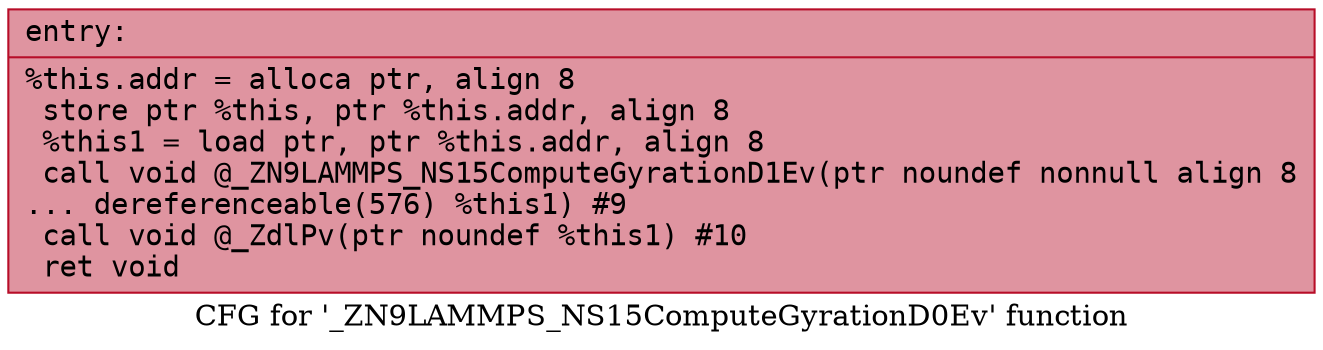 digraph "CFG for '_ZN9LAMMPS_NS15ComputeGyrationD0Ev' function" {
	label="CFG for '_ZN9LAMMPS_NS15ComputeGyrationD0Ev' function";

	Node0x55c2eb9302b0 [shape=record,color="#b70d28ff", style=filled, fillcolor="#b70d2870" fontname="Courier",label="{entry:\l|  %this.addr = alloca ptr, align 8\l  store ptr %this, ptr %this.addr, align 8\l  %this1 = load ptr, ptr %this.addr, align 8\l  call void @_ZN9LAMMPS_NS15ComputeGyrationD1Ev(ptr noundef nonnull align 8\l... dereferenceable(576) %this1) #9\l  call void @_ZdlPv(ptr noundef %this1) #10\l  ret void\l}"];
}

